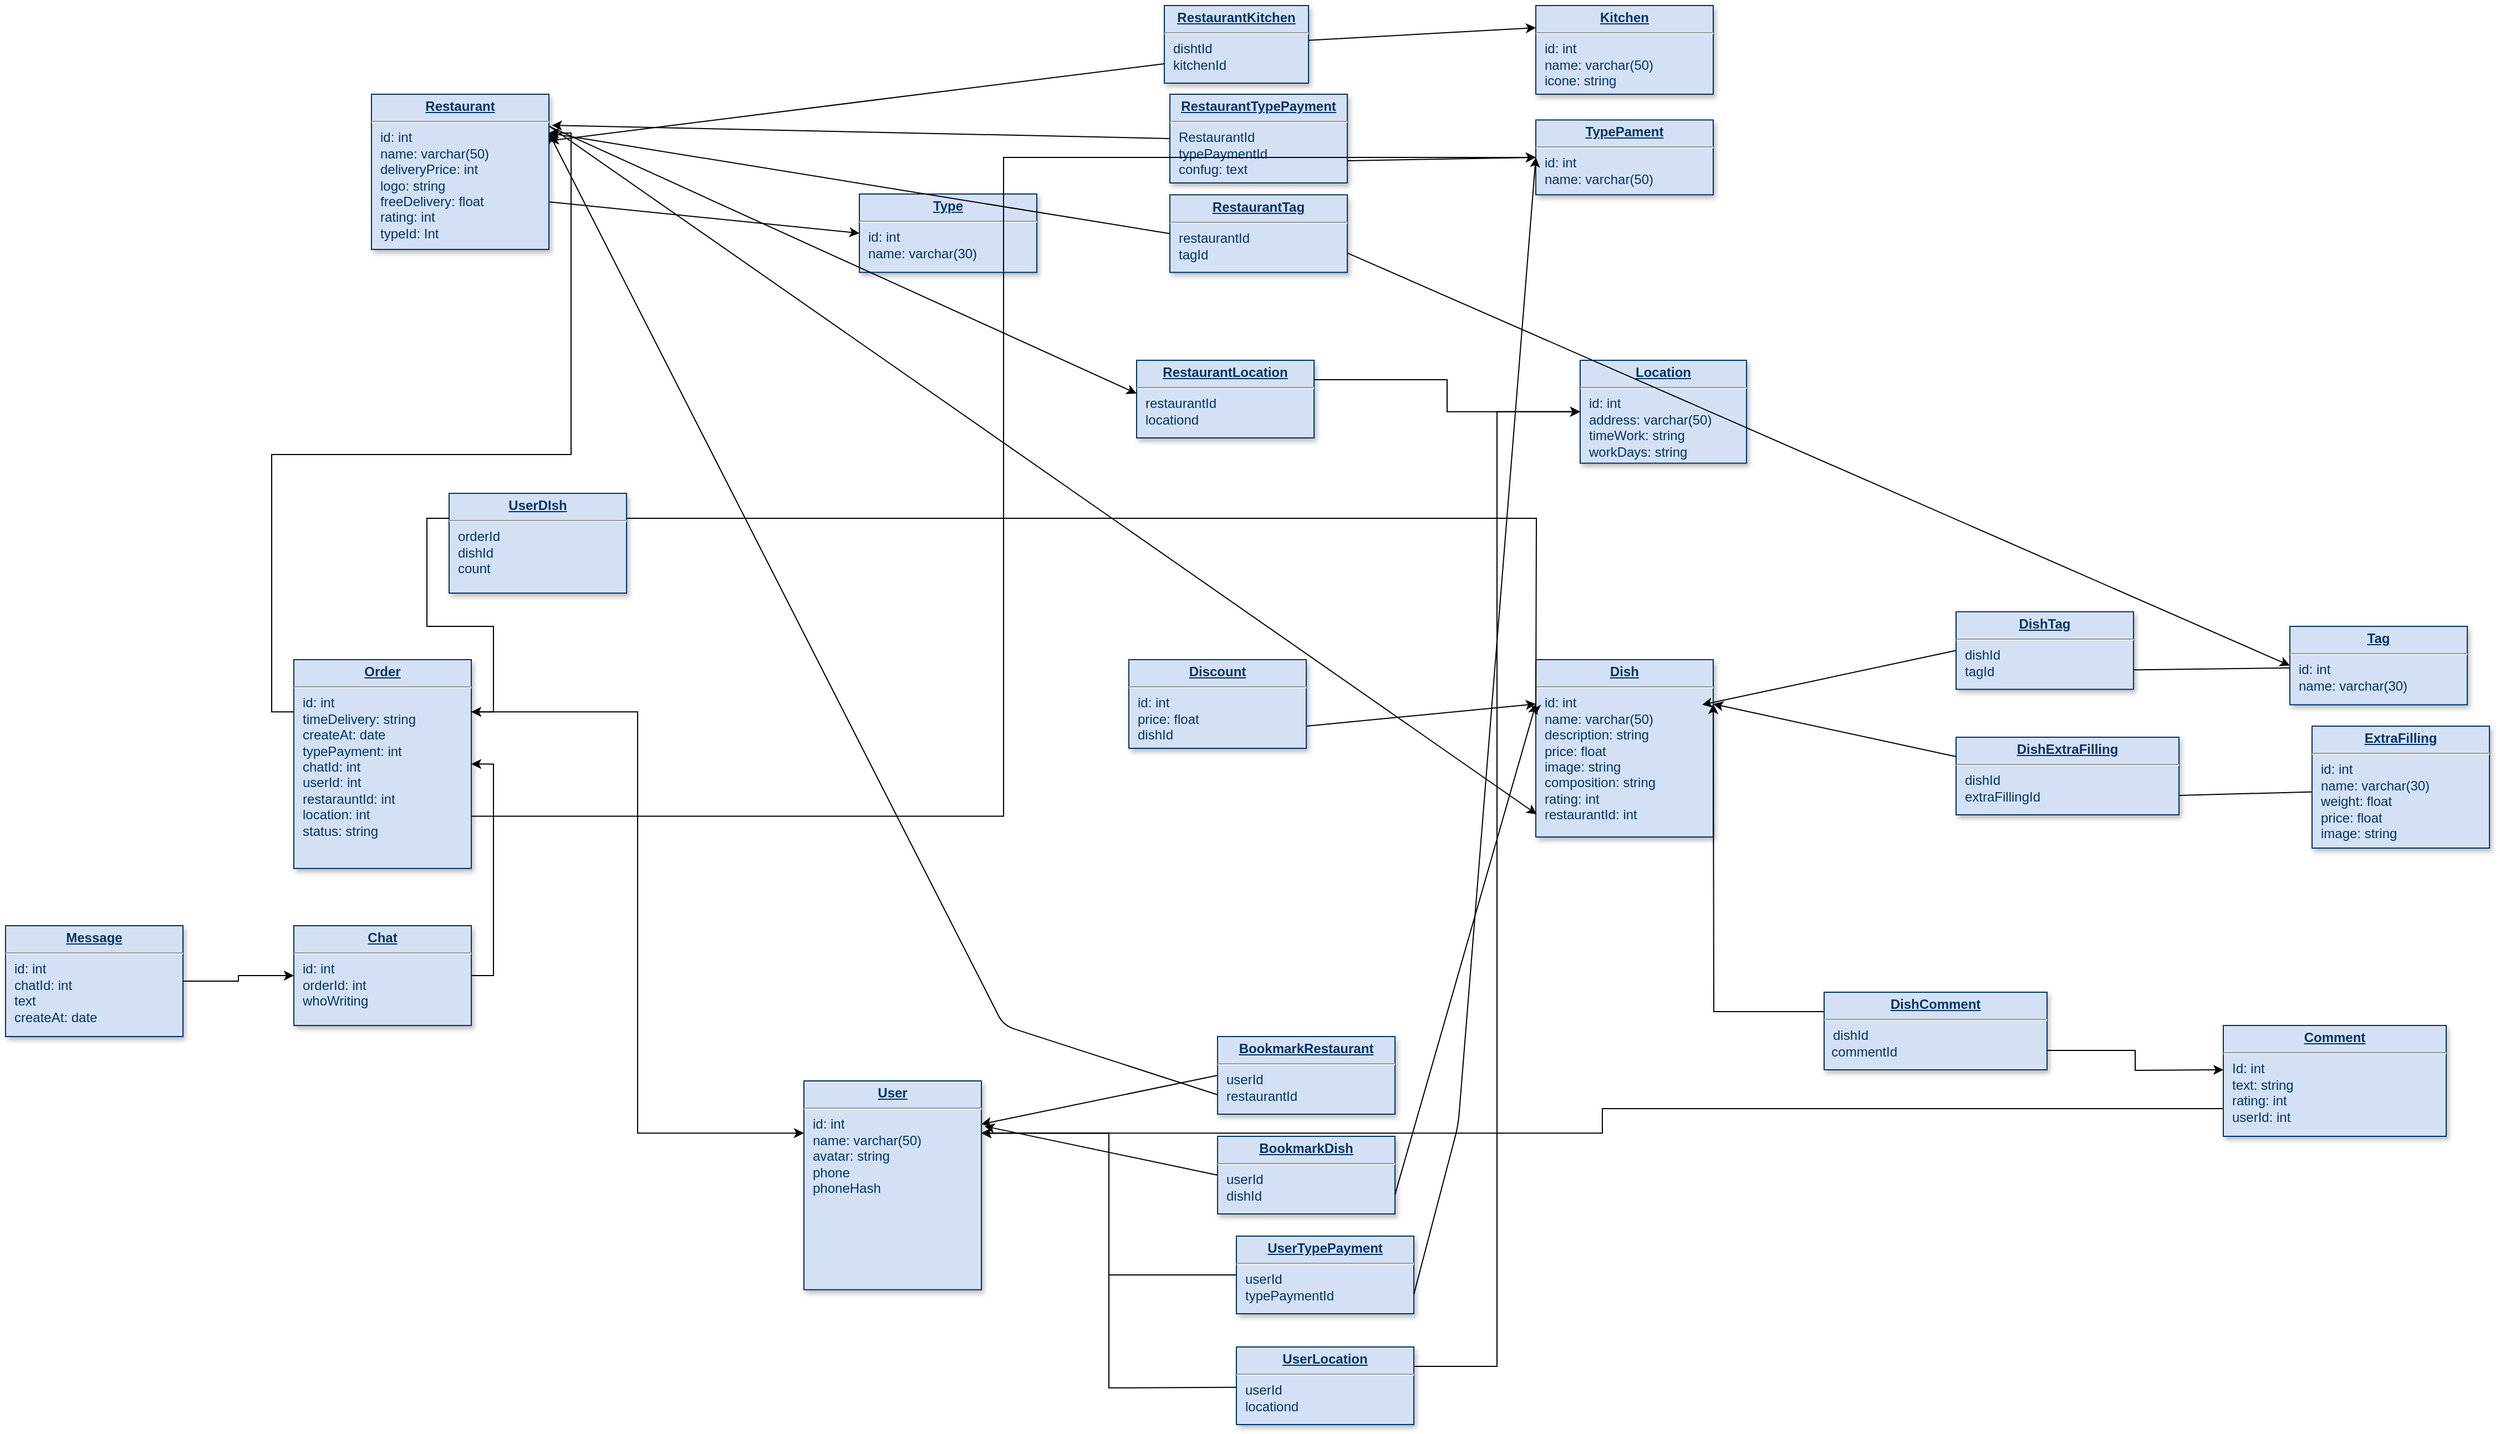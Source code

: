 <mxfile version="14.3.0" type="github">
  <diagram name="Page-1" id="efa7a0a1-bf9b-a30e-e6df-94a7791c09e9">
    <mxGraphModel dx="2556" dy="2102" grid="1" gridSize="10" guides="1" tooltips="1" connect="1" arrows="1" fold="1" page="1" pageScale="1" pageWidth="826" pageHeight="1169" background="#ffffff" math="0" shadow="0">
      <root>
        <mxCell id="0" />
        <mxCell id="1" parent="0" />
        <mxCell id="20" value="&lt;p style=&quot;margin: 0px ; margin-top: 4px ; text-align: center ; text-decoration: underline&quot;&gt;&lt;strong&gt;Dish&lt;/strong&gt;&lt;/p&gt;&lt;hr&gt;&lt;p style=&quot;margin: 0px ; margin-left: 8px&quot;&gt;id: int&lt;br&gt;name: varchar(50)&lt;/p&gt;&lt;p style=&quot;margin: 0px ; margin-left: 8px&quot;&gt;description: string&lt;br&gt;price: float&lt;br&gt;image: string&lt;/p&gt;&lt;p style=&quot;margin: 0px ; margin-left: 8px&quot;&gt;composition: string&lt;br&gt;rating: int&lt;br&gt;&lt;/p&gt;&lt;p style=&quot;margin: 0px ; margin-left: 8px&quot;&gt;restaurantId: int&lt;/p&gt;" style="verticalAlign=top;align=left;overflow=fill;fontSize=12;fontFamily=Helvetica;html=1;strokeColor=#003366;shadow=1;fillColor=#D4E1F5;fontColor=#003366" parent="1" vertex="1">
          <mxGeometry x="700" y="230" width="160" height="160" as="geometry" />
        </mxCell>
        <mxCell id="25" value="&lt;p style=&quot;margin: 4px 0px 0px ; text-align: center&quot;&gt;&lt;b&gt;&lt;u&gt;Restaurant&lt;/u&gt;&lt;/b&gt;&lt;br&gt;&lt;/p&gt;&lt;hr&gt;&lt;p style=&quot;margin: 0px ; margin-left: 8px&quot;&gt;id: int&lt;br&gt;name: varchar(50)&lt;br&gt;deliveryPrice: int&lt;br&gt;logo: string&lt;br&gt;freeDelivery: float&lt;br&gt;rating: int&lt;br&gt;typeId: Int&lt;br&gt;&lt;br&gt;&lt;br&gt;&lt;/p&gt;" style="verticalAlign=top;align=left;overflow=fill;fontSize=12;fontFamily=Helvetica;html=1;strokeColor=#003366;shadow=1;fillColor=#D4E1F5;fontColor=#003366" parent="1" vertex="1">
          <mxGeometry x="-350" y="-280" width="160" height="140" as="geometry" />
        </mxCell>
        <mxCell id="w3Cy6MWqWuH2VB0ONg1R-185" style="edgeStyle=orthogonalEdgeStyle;rounded=0;orthogonalLoop=1;jettySize=auto;html=1;exitX=0;exitY=0.5;exitDx=0;exitDy=0;entryX=1;entryY=0.25;entryDx=0;entryDy=0;" edge="1" parent="1" source="w3Cy6MWqWuH2VB0ONg1R-117" target="w3Cy6MWqWuH2VB0ONg1R-153">
          <mxGeometry relative="1" as="geometry" />
        </mxCell>
        <mxCell id="w3Cy6MWqWuH2VB0ONg1R-117" value="&lt;p style=&quot;margin: 0px ; margin-top: 4px ; text-align: center ; text-decoration: underline&quot;&gt;&lt;b&gt;&lt;u&gt;UserTypePayment&lt;/u&gt;&lt;/b&gt;&lt;br&gt;&lt;/p&gt;&lt;hr&gt;&lt;p style=&quot;margin: 0px ; margin-left: 8px&quot;&gt;userId&lt;/p&gt;&lt;p style=&quot;margin: 0px ; margin-left: 8px&quot;&gt;typePaymentId&lt;/p&gt;" style="verticalAlign=top;align=left;overflow=fill;fontSize=12;fontFamily=Helvetica;html=1;strokeColor=#003366;shadow=1;fillColor=#D4E1F5;fontColor=#003366" vertex="1" parent="1">
          <mxGeometry x="430" y="750" width="160" height="70" as="geometry" />
        </mxCell>
        <mxCell id="w3Cy6MWqWuH2VB0ONg1R-120" value="" style="endArrow=classic;html=1;entryX=1.017;entryY=0.2;entryDx=0;entryDy=0;exitX=0;exitY=0.5;exitDx=0;exitDy=0;entryPerimeter=0;" edge="1" parent="1" source="w3Cy6MWqWuH2VB0ONg1R-165" target="25">
          <mxGeometry width="50" height="50" relative="1" as="geometry">
            <mxPoint x="420.0" y="119.16" as="sourcePoint" />
            <mxPoint x="192.08" y="-20.0" as="targetPoint" />
          </mxGeometry>
        </mxCell>
        <mxCell id="w3Cy6MWqWuH2VB0ONg1R-123" value="&lt;p style=&quot;margin: 0px ; margin-top: 4px ; text-align: center ; text-decoration: underline&quot;&gt;&lt;strong&gt;TypePament&lt;/strong&gt;&lt;/p&gt;&lt;hr&gt;&lt;p style=&quot;margin: 0px ; margin-left: 8px&quot;&gt;id: int&lt;br&gt;name: varchar(50)&lt;br&gt;&lt;br&gt;&lt;/p&gt;" style="verticalAlign=top;align=left;overflow=fill;fontSize=12;fontFamily=Helvetica;html=1;strokeColor=#003366;shadow=1;fillColor=#D4E1F5;fontColor=#003366" vertex="1" parent="1">
          <mxGeometry x="700" y="-256.8" width="160" height="67.5" as="geometry" />
        </mxCell>
        <mxCell id="w3Cy6MWqWuH2VB0ONg1R-124" style="edgeStyle=orthogonalEdgeStyle;rounded=0;orthogonalLoop=1;jettySize=auto;html=1;exitX=0.5;exitY=1;exitDx=0;exitDy=0;" edge="1" parent="1">
          <mxGeometry relative="1" as="geometry">
            <mxPoint x="1170" y="140" as="sourcePoint" />
            <mxPoint x="1170" y="140" as="targetPoint" />
          </mxGeometry>
        </mxCell>
        <mxCell id="w3Cy6MWqWuH2VB0ONg1R-125" style="edgeStyle=orthogonalEdgeStyle;rounded=0;orthogonalLoop=1;jettySize=auto;html=1;exitX=0.5;exitY=1;exitDx=0;exitDy=0;" edge="1" parent="1" source="w3Cy6MWqWuH2VB0ONg1R-117" target="w3Cy6MWqWuH2VB0ONg1R-117">
          <mxGeometry relative="1" as="geometry" />
        </mxCell>
        <mxCell id="w3Cy6MWqWuH2VB0ONg1R-126" style="edgeStyle=orthogonalEdgeStyle;rounded=0;orthogonalLoop=1;jettySize=auto;html=1;exitX=0.5;exitY=1;exitDx=0;exitDy=0;" edge="1" parent="1" source="w3Cy6MWqWuH2VB0ONg1R-117" target="w3Cy6MWqWuH2VB0ONg1R-117">
          <mxGeometry relative="1" as="geometry" />
        </mxCell>
        <mxCell id="w3Cy6MWqWuH2VB0ONg1R-127" style="edgeStyle=orthogonalEdgeStyle;rounded=0;orthogonalLoop=1;jettySize=auto;html=1;exitX=0.5;exitY=1;exitDx=0;exitDy=0;" edge="1" parent="1" source="w3Cy6MWqWuH2VB0ONg1R-117" target="w3Cy6MWqWuH2VB0ONg1R-117">
          <mxGeometry relative="1" as="geometry" />
        </mxCell>
        <mxCell id="w3Cy6MWqWuH2VB0ONg1R-129" value="" style="endArrow=classic;html=1;exitX=1;exitY=0.75;exitDx=0;exitDy=0;entryX=0;entryY=0.5;entryDx=0;entryDy=0;" edge="1" parent="1" source="w3Cy6MWqWuH2VB0ONg1R-117" target="w3Cy6MWqWuH2VB0ONg1R-123">
          <mxGeometry width="50" height="50" relative="1" as="geometry">
            <mxPoint x="547.92" y="813.75" as="sourcePoint" />
            <mxPoint x="680" y="124" as="targetPoint" />
            <Array as="points">
              <mxPoint x="630" y="650" />
            </Array>
          </mxGeometry>
        </mxCell>
        <mxCell id="w3Cy6MWqWuH2VB0ONg1R-132" style="edgeStyle=orthogonalEdgeStyle;rounded=0;orthogonalLoop=1;jettySize=auto;html=1;exitX=0.5;exitY=1;exitDx=0;exitDy=0;" edge="1" parent="1">
          <mxGeometry relative="1" as="geometry">
            <mxPoint x="507.92" y="256.79" as="sourcePoint" />
            <mxPoint x="507.92" y="256.79" as="targetPoint" />
          </mxGeometry>
        </mxCell>
        <mxCell id="w3Cy6MWqWuH2VB0ONg1R-133" style="edgeStyle=orthogonalEdgeStyle;rounded=0;orthogonalLoop=1;jettySize=auto;html=1;exitX=0.5;exitY=1;exitDx=0;exitDy=0;" edge="1" parent="1">
          <mxGeometry relative="1" as="geometry">
            <mxPoint x="507.92" y="256.79" as="sourcePoint" />
            <mxPoint x="507.92" y="256.79" as="targetPoint" />
          </mxGeometry>
        </mxCell>
        <mxCell id="w3Cy6MWqWuH2VB0ONg1R-134" style="edgeStyle=orthogonalEdgeStyle;rounded=0;orthogonalLoop=1;jettySize=auto;html=1;exitX=0.5;exitY=1;exitDx=0;exitDy=0;" edge="1" parent="1">
          <mxGeometry relative="1" as="geometry">
            <mxPoint x="507.92" y="256.79" as="sourcePoint" />
            <mxPoint x="507.92" y="256.79" as="targetPoint" />
          </mxGeometry>
        </mxCell>
        <mxCell id="w3Cy6MWqWuH2VB0ONg1R-135" value="" style="endArrow=classic;html=1;entryX=0.005;entryY=0.872;entryDx=0;entryDy=0;entryPerimeter=0;exitX=1;exitY=0.204;exitDx=0;exitDy=0;exitPerimeter=0;" edge="1" parent="1" source="25" target="20">
          <mxGeometry width="50" height="50" relative="1" as="geometry">
            <mxPoint x="590" y="224" as="sourcePoint" />
            <mxPoint x="640" y="211.25" as="targetPoint" />
          </mxGeometry>
        </mxCell>
        <mxCell id="w3Cy6MWqWuH2VB0ONg1R-137" value="&lt;p style=&quot;margin: 0px ; margin-top: 4px ; text-align: center ; text-decoration: underline&quot;&gt;&lt;b&gt;&lt;u&gt;DishTag&lt;/u&gt;&lt;/b&gt;&lt;br&gt;&lt;/p&gt;&lt;hr&gt;&lt;p style=&quot;margin: 0px ; margin-left: 8px&quot;&gt;dishId&lt;br&gt;&lt;span style=&quot;text-align: center&quot;&gt;tagId&lt;/span&gt;&lt;/p&gt;&lt;p style=&quot;margin: 0px ; margin-left: 8px&quot;&gt;&lt;br&gt;&lt;/p&gt;" style="verticalAlign=top;align=left;overflow=fill;fontSize=12;fontFamily=Helvetica;html=1;strokeColor=#003366;shadow=1;fillColor=#D4E1F5;fontColor=#003366" vertex="1" parent="1">
          <mxGeometry x="1079" y="186.79" width="160" height="70" as="geometry" />
        </mxCell>
        <mxCell id="w3Cy6MWqWuH2VB0ONg1R-138" value="" style="endArrow=classic;html=1;exitX=1;exitY=0.75;exitDx=0;exitDy=0;entryX=1;entryY=0.5;entryDx=0;entryDy=0;" edge="1" parent="1" source="w3Cy6MWqWuH2VB0ONg1R-137" target="w3Cy6MWqWuH2VB0ONg1R-141">
          <mxGeometry width="50" height="50" relative="1" as="geometry">
            <mxPoint x="379" y="307.49" as="sourcePoint" />
            <mxPoint x="180" y="307.49" as="targetPoint" />
          </mxGeometry>
        </mxCell>
        <mxCell id="w3Cy6MWqWuH2VB0ONg1R-139" value="" style="endArrow=classic;html=1;exitX=0;exitY=0.5;exitDx=0;exitDy=0;" edge="1" parent="1" source="w3Cy6MWqWuH2VB0ONg1R-137">
          <mxGeometry width="50" height="50" relative="1" as="geometry">
            <mxPoint x="970" y="270.7" as="sourcePoint" />
            <mxPoint x="850" y="270.7" as="targetPoint" />
          </mxGeometry>
        </mxCell>
        <mxCell id="w3Cy6MWqWuH2VB0ONg1R-141" value="&lt;p style=&quot;margin: 0px ; margin-top: 4px ; text-align: center ; text-decoration: underline&quot;&gt;&lt;b&gt;&lt;u&gt;Tag&lt;/u&gt;&lt;/b&gt;&lt;br&gt;&lt;/p&gt;&lt;hr&gt;&lt;p style=&quot;margin: 0px ; margin-left: 8px&quot;&gt;id: int&lt;br&gt;name: varchar(30)&lt;/p&gt;&lt;p style=&quot;margin: 0px ; margin-left: 8px&quot;&gt;&lt;br&gt;&lt;/p&gt;" style="verticalAlign=top;align=left;overflow=fill;fontSize=12;fontFamily=Helvetica;html=1;strokeColor=#003366;shadow=1;fillColor=#D4E1F5;fontColor=#003366" vertex="1" parent="1">
          <mxGeometry x="1380" y="200" width="160" height="70.7" as="geometry" />
        </mxCell>
        <mxCell id="w3Cy6MWqWuH2VB0ONg1R-143" value="&lt;p style=&quot;margin: 0px ; margin-top: 4px ; text-align: center ; text-decoration: underline&quot;&gt;&lt;b&gt;Type&lt;/b&gt;&lt;/p&gt;&lt;hr&gt;&lt;p style=&quot;margin: 0px ; margin-left: 8px&quot;&gt;id: int&lt;br&gt;name: varchar(30)&lt;/p&gt;&lt;p style=&quot;margin: 0px ; margin-left: 8px&quot;&gt;&lt;br&gt;&lt;/p&gt;" style="verticalAlign=top;align=left;overflow=fill;fontSize=12;fontFamily=Helvetica;html=1;strokeColor=#003366;shadow=1;fillColor=#D4E1F5;fontColor=#003366" vertex="1" parent="1">
          <mxGeometry x="90" y="-190" width="160" height="70.7" as="geometry" />
        </mxCell>
        <mxCell id="w3Cy6MWqWuH2VB0ONg1R-144" value="" style="endArrow=classic;html=1;exitX=1.003;exitY=0.694;exitDx=0;exitDy=0;exitPerimeter=0;entryX=0;entryY=0.5;entryDx=0;entryDy=0;" edge="1" parent="1" source="25" target="w3Cy6MWqWuH2VB0ONg1R-143">
          <mxGeometry width="50" height="50" relative="1" as="geometry">
            <mxPoint x="290" y="200" as="sourcePoint" />
            <mxPoint x="340" y="150" as="targetPoint" />
          </mxGeometry>
        </mxCell>
        <mxCell id="w3Cy6MWqWuH2VB0ONg1R-145" value="&lt;p style=&quot;margin: 0px ; margin-top: 4px ; text-align: center ; text-decoration: underline&quot;&gt;&lt;b&gt;&lt;u&gt;Dish&lt;/u&gt;&lt;/b&gt;&lt;b&gt;&lt;u&gt;ExtraFilling&lt;/u&gt;&lt;/b&gt;&lt;/p&gt;&lt;hr&gt;&lt;p style=&quot;margin: 0px ; margin-left: 8px&quot;&gt;dishId&lt;br&gt;&lt;span style=&quot;text-align: center&quot;&gt;extraFillingId&lt;br&gt;&lt;br&gt;&lt;/span&gt;&lt;/p&gt;&lt;p style=&quot;margin: 0px ; margin-left: 8px&quot;&gt;&lt;br&gt;&lt;/p&gt;" style="verticalAlign=top;align=left;overflow=fill;fontSize=12;fontFamily=Helvetica;html=1;strokeColor=#003366;shadow=1;fillColor=#D4E1F5;fontColor=#003366" vertex="1" parent="1">
          <mxGeometry x="1079" y="300" width="201" height="70" as="geometry" />
        </mxCell>
        <mxCell id="w3Cy6MWqWuH2VB0ONg1R-146" value="" style="endArrow=classic;html=1;entryX=1;entryY=0.5;entryDx=0;entryDy=0;exitX=1;exitY=0.75;exitDx=0;exitDy=0;" edge="1" parent="1" source="w3Cy6MWqWuH2VB0ONg1R-145" target="w3Cy6MWqWuH2VB0ONg1R-148">
          <mxGeometry width="50" height="50" relative="1" as="geometry">
            <mxPoint x="1290" y="353" as="sourcePoint" />
            <mxPoint x="180" y="393.73" as="targetPoint" />
          </mxGeometry>
        </mxCell>
        <mxCell id="w3Cy6MWqWuH2VB0ONg1R-147" value="" style="endArrow=classic;html=1;exitX=0;exitY=0.25;exitDx=0;exitDy=0;entryX=1;entryY=0.25;entryDx=0;entryDy=0;" edge="1" parent="1" source="w3Cy6MWqWuH2VB0ONg1R-145" target="20">
          <mxGeometry width="50" height="50" relative="1" as="geometry">
            <mxPoint x="540" y="395.53" as="sourcePoint" />
            <mxPoint x="638.08" y="327.49" as="targetPoint" />
          </mxGeometry>
        </mxCell>
        <mxCell id="w3Cy6MWqWuH2VB0ONg1R-148" value="&lt;p style=&quot;margin: 0px ; margin-top: 4px ; text-align: center ; text-decoration: underline&quot;&gt;&lt;b&gt;&lt;u&gt;ExtraFilling&lt;/u&gt;&lt;/b&gt;&lt;br&gt;&lt;/p&gt;&lt;hr&gt;&lt;p style=&quot;margin: 0px ; margin-left: 8px&quot;&gt;id: int&lt;br&gt;name: varchar(30)&lt;br&gt;weight: float&lt;br&gt;price: float&lt;br&gt;image: string&lt;/p&gt;&lt;p style=&quot;margin: 0px ; margin-left: 8px&quot;&gt;&lt;br&gt;&lt;/p&gt;" style="verticalAlign=top;align=left;overflow=fill;fontSize=12;fontFamily=Helvetica;html=1;strokeColor=#003366;shadow=1;fillColor=#D4E1F5;fontColor=#003366" vertex="1" parent="1">
          <mxGeometry x="1400" y="290" width="160" height="110" as="geometry" />
        </mxCell>
        <mxCell id="w3Cy6MWqWuH2VB0ONg1R-151" value="" style="endArrow=classic;html=1;exitX=1;exitY=0.75;exitDx=0;exitDy=0;entryX=0;entryY=0.25;entryDx=0;entryDy=0;" edge="1" parent="1" source="w3Cy6MWqWuH2VB0ONg1R-152" target="20">
          <mxGeometry width="50" height="50" relative="1" as="geometry">
            <mxPoint x="587.92" y="471.97" as="sourcePoint" />
            <mxPoint x="800" y="230" as="targetPoint" />
          </mxGeometry>
        </mxCell>
        <mxCell id="w3Cy6MWqWuH2VB0ONg1R-152" value="&lt;p style=&quot;margin: 4px 0px 0px ; text-align: center&quot;&gt;&lt;b&gt;&lt;u&gt;Discount&lt;/u&gt;&lt;/b&gt;&lt;br&gt;&lt;/p&gt;&lt;hr&gt;&lt;p style=&quot;margin: 0px ; margin-left: 8px&quot;&gt;id: int&lt;br&gt;price: float&lt;br&gt;dishId&lt;/p&gt;" style="verticalAlign=top;align=left;overflow=fill;fontSize=12;fontFamily=Helvetica;html=1;strokeColor=#003366;shadow=1;fillColor=#D4E1F5;fontColor=#003366" vertex="1" parent="1">
          <mxGeometry x="333" y="230" width="160" height="80" as="geometry" />
        </mxCell>
        <mxCell id="w3Cy6MWqWuH2VB0ONg1R-153" value="&lt;p style=&quot;margin: 4px 0px 0px ; text-align: center&quot;&gt;&lt;b&gt;&lt;u&gt;User&lt;/u&gt;&lt;/b&gt;&lt;br&gt;&lt;/p&gt;&lt;hr&gt;&lt;p style=&quot;margin: 0px ; margin-left: 8px&quot;&gt;id: int&lt;br&gt;name: varchar(50)&lt;br&gt;avatar: string&lt;br&gt;phone&lt;br&gt;phoneHash&lt;br&gt;&lt;br&gt;&lt;br&gt;&lt;/p&gt;" style="verticalAlign=top;align=left;overflow=fill;fontSize=12;fontFamily=Helvetica;html=1;strokeColor=#003366;shadow=1;fillColor=#D4E1F5;fontColor=#003366" vertex="1" parent="1">
          <mxGeometry x="40" y="610" width="160" height="188.36" as="geometry" />
        </mxCell>
        <mxCell id="w3Cy6MWqWuH2VB0ONg1R-155" value="&lt;p style=&quot;margin: 0px ; margin-top: 4px ; text-align: center ; text-decoration: underline&quot;&gt;&lt;b&gt;&lt;u&gt;BookmarkRestaurant&lt;/u&gt;&lt;/b&gt;&lt;br&gt;&lt;/p&gt;&lt;hr&gt;&lt;p style=&quot;margin: 0px ; margin-left: 8px&quot;&gt;userId&lt;br&gt;restaurantId&lt;br&gt;&lt;/p&gt;" style="verticalAlign=top;align=left;overflow=fill;fontSize=12;fontFamily=Helvetica;html=1;strokeColor=#003366;shadow=1;fillColor=#D4E1F5;fontColor=#003366" vertex="1" parent="1">
          <mxGeometry x="413" y="570" width="160" height="70" as="geometry" />
        </mxCell>
        <mxCell id="w3Cy6MWqWuH2VB0ONg1R-156" value="" style="endArrow=classic;html=1;entryX=1.013;entryY=0.185;entryDx=0;entryDy=0;entryPerimeter=0;exitX=0;exitY=0.5;exitDx=0;exitDy=0;" edge="1" parent="1" source="w3Cy6MWqWuH2VB0ONg1R-155">
          <mxGeometry width="50" height="50" relative="1" as="geometry">
            <mxPoint x="385.92" y="642.5" as="sourcePoint" />
            <mxPoint x="200.0" y="648.987" as="targetPoint" />
            <Array as="points" />
          </mxGeometry>
        </mxCell>
        <mxCell id="w3Cy6MWqWuH2VB0ONg1R-161" value="&lt;p style=&quot;margin: 0px ; margin-top: 4px ; text-align: center ; text-decoration: underline&quot;&gt;&lt;b&gt;&lt;u&gt;BookmarkDish&lt;/u&gt;&lt;/b&gt;&lt;br&gt;&lt;/p&gt;&lt;hr&gt;&lt;p style=&quot;margin: 0px ; margin-left: 8px&quot;&gt;userId&lt;br&gt;dishId&lt;br&gt;&lt;/p&gt;" style="verticalAlign=top;align=left;overflow=fill;fontSize=12;fontFamily=Helvetica;html=1;strokeColor=#003366;shadow=1;fillColor=#D4E1F5;fontColor=#003366" vertex="1" parent="1">
          <mxGeometry x="413" y="660" width="160" height="70" as="geometry" />
        </mxCell>
        <mxCell id="w3Cy6MWqWuH2VB0ONg1R-162" value="" style="endArrow=classic;html=1;entryX=1.018;entryY=0.217;entryDx=0;entryDy=0;entryPerimeter=0;exitX=0;exitY=0.5;exitDx=0;exitDy=0;" edge="1" parent="1" source="w3Cy6MWqWuH2VB0ONg1R-161" target="w3Cy6MWqWuH2VB0ONg1R-153">
          <mxGeometry width="50" height="50" relative="1" as="geometry">
            <mxPoint x="388" y="722.5" as="sourcePoint" />
            <mxPoint x="202.08" y="728.987" as="targetPoint" />
            <Array as="points" />
          </mxGeometry>
        </mxCell>
        <mxCell id="w3Cy6MWqWuH2VB0ONg1R-163" value="" style="endArrow=classic;html=1;exitX=0;exitY=0.75;exitDx=0;exitDy=0;entryX=1;entryY=0.25;entryDx=0;entryDy=0;" edge="1" parent="1" source="w3Cy6MWqWuH2VB0ONg1R-155" target="25">
          <mxGeometry width="50" height="50" relative="1" as="geometry">
            <mxPoint x="290" y="610" as="sourcePoint" />
            <mxPoint x="200" y="60" as="targetPoint" />
            <Array as="points">
              <mxPoint x="220" y="560" />
            </Array>
          </mxGeometry>
        </mxCell>
        <mxCell id="w3Cy6MWqWuH2VB0ONg1R-164" value="" style="endArrow=classic;html=1;entryX=0;entryY=0.25;entryDx=0;entryDy=0;exitX=1;exitY=0.75;exitDx=0;exitDy=0;" edge="1" parent="1" source="w3Cy6MWqWuH2VB0ONg1R-161" target="20">
          <mxGeometry width="50" height="50" relative="1" as="geometry">
            <mxPoint x="580" y="740" as="sourcePoint" />
            <mxPoint x="630" y="690" as="targetPoint" />
            <Array as="points" />
          </mxGeometry>
        </mxCell>
        <mxCell id="w3Cy6MWqWuH2VB0ONg1R-165" value="&lt;p style=&quot;margin: 0px ; margin-top: 4px ; text-align: center ; text-decoration: underline&quot;&gt;&lt;b&gt;&lt;u&gt;RestaurantTypePayment&lt;/u&gt;&lt;/b&gt;&lt;br&gt;&lt;/p&gt;&lt;hr&gt;&lt;p style=&quot;margin: 0px ; margin-left: 8px&quot;&gt;RestaurantId&lt;/p&gt;&lt;p style=&quot;margin: 0px ; margin-left: 8px&quot;&gt;typePaymentId&lt;br&gt;confug: text&lt;/p&gt;" style="verticalAlign=top;align=left;overflow=fill;fontSize=12;fontFamily=Helvetica;html=1;strokeColor=#003366;shadow=1;fillColor=#D4E1F5;fontColor=#003366" vertex="1" parent="1">
          <mxGeometry x="370" y="-280" width="160" height="80" as="geometry" />
        </mxCell>
        <mxCell id="w3Cy6MWqWuH2VB0ONg1R-166" value="" style="endArrow=classic;html=1;entryX=0;entryY=0.5;entryDx=0;entryDy=0;exitX=1;exitY=0.75;exitDx=0;exitDy=0;" edge="1" parent="1" source="w3Cy6MWqWuH2VB0ONg1R-165" target="w3Cy6MWqWuH2VB0ONg1R-123">
          <mxGeometry width="50" height="50" relative="1" as="geometry">
            <mxPoint x="360" y="240" as="sourcePoint" />
            <mxPoint x="410" y="190" as="targetPoint" />
          </mxGeometry>
        </mxCell>
        <mxCell id="w3Cy6MWqWuH2VB0ONg1R-170" value="&lt;p style=&quot;margin: 0px ; margin-top: 4px ; text-align: center ; text-decoration: underline&quot;&gt;&lt;span style=&quot;text-align: left&quot;&gt;&lt;b&gt;Location&lt;/b&gt;&lt;/span&gt;&lt;br&gt;&lt;/p&gt;&lt;hr&gt;&lt;p style=&quot;margin: 0px ; margin-left: 8px&quot;&gt;id: int&lt;br&gt;address&lt;span&gt;: varchar(50)&lt;/span&gt;&lt;/p&gt;&lt;p style=&quot;margin: 0px ; margin-left: 8px&quot;&gt;timeWork: string&lt;br&gt;workDays: string&lt;br&gt;&lt;/p&gt;&lt;p style=&quot;margin: 0px ; margin-left: 8px&quot;&gt;&lt;br&gt;&lt;br&gt;&lt;/p&gt;" style="verticalAlign=top;align=left;overflow=fill;fontSize=12;fontFamily=Helvetica;html=1;strokeColor=#003366;shadow=1;fillColor=#D4E1F5;fontColor=#003366" vertex="1" parent="1">
          <mxGeometry x="740" y="-40" width="150" height="92.81" as="geometry" />
        </mxCell>
        <mxCell id="w3Cy6MWqWuH2VB0ONg1R-172" value="" style="endArrow=classic;html=1;exitX=1.008;exitY=0.21;exitDx=0;exitDy=0;exitPerimeter=0;" edge="1" parent="1" source="25">
          <mxGeometry width="50" height="50" relative="1" as="geometry">
            <mxPoint x="587.28" y="567.19" as="sourcePoint" />
            <mxPoint x="340" y="-10" as="targetPoint" />
          </mxGeometry>
        </mxCell>
        <mxCell id="w3Cy6MWqWuH2VB0ONg1R-183" style="edgeStyle=orthogonalEdgeStyle;rounded=0;orthogonalLoop=1;jettySize=auto;html=1;entryX=1;entryY=0.25;entryDx=0;entryDy=0;" edge="1" parent="1" target="w3Cy6MWqWuH2VB0ONg1R-153">
          <mxGeometry relative="1" as="geometry">
            <mxPoint x="430" y="886.429" as="sourcePoint" />
          </mxGeometry>
        </mxCell>
        <mxCell id="w3Cy6MWqWuH2VB0ONg1R-178" value="&lt;p style=&quot;margin: 0px ; margin-top: 4px ; text-align: center ; text-decoration: underline&quot;&gt;&lt;b&gt;&lt;u&gt;RestaurantKitchen&lt;/u&gt;&lt;/b&gt;&lt;/p&gt;&lt;hr&gt;&lt;p style=&quot;margin: 0px ; margin-left: 8px&quot;&gt;dishtId&lt;br&gt;kitchenId&lt;/p&gt;" style="verticalAlign=top;align=left;overflow=fill;fontSize=12;fontFamily=Helvetica;html=1;strokeColor=#003366;shadow=1;fillColor=#D4E1F5;fontColor=#003366;" vertex="1" parent="1">
          <mxGeometry x="365" y="-360" width="130" height="70" as="geometry" />
        </mxCell>
        <mxCell id="w3Cy6MWqWuH2VB0ONg1R-179" value="" style="endArrow=classic;html=1;entryX=0;entryY=0.25;entryDx=0;entryDy=0;" edge="1" parent="1" source="w3Cy6MWqWuH2VB0ONg1R-178" target="w3Cy6MWqWuH2VB0ONg1R-180">
          <mxGeometry width="50" height="50" relative="1" as="geometry">
            <mxPoint x="-390" y="-370.7" as="sourcePoint" />
            <mxPoint x="-775.2" y="203.287" as="targetPoint" />
            <Array as="points" />
          </mxGeometry>
        </mxCell>
        <mxCell id="w3Cy6MWqWuH2VB0ONg1R-180" value="&lt;p style=&quot;margin: 4px 0px 0px ; text-align: center&quot;&gt;&lt;b&gt;&lt;u&gt;Kitchen&lt;/u&gt;&lt;/b&gt;&lt;br&gt;&lt;/p&gt;&lt;hr&gt;&lt;p style=&quot;margin: 0px ; margin-left: 8px&quot;&gt;id: int&lt;br&gt;name: varchar(50)&lt;br&gt;icone: string&lt;/p&gt;" style="verticalAlign=top;align=left;overflow=fill;fontSize=12;fontFamily=Helvetica;html=1;strokeColor=#003366;shadow=1;fillColor=#D4E1F5;fontColor=#003366" vertex="1" parent="1">
          <mxGeometry x="700" y="-360.0" width="160" height="80" as="geometry" />
        </mxCell>
        <mxCell id="w3Cy6MWqWuH2VB0ONg1R-181" value="" style="endArrow=classic;html=1;exitX=0;exitY=0.75;exitDx=0;exitDy=0;" edge="1" parent="1" source="w3Cy6MWqWuH2VB0ONg1R-178">
          <mxGeometry width="50" height="50" relative="1" as="geometry">
            <mxPoint x="-687.28" y="346.8" as="sourcePoint" />
            <mxPoint x="-190" y="-238" as="targetPoint" />
          </mxGeometry>
        </mxCell>
        <mxCell id="w3Cy6MWqWuH2VB0ONg1R-187" value="&lt;p style=&quot;margin: 0px ; margin-top: 4px ; text-align: center ; text-decoration: underline&quot;&gt;&lt;b&gt;&lt;u&gt;RestaurantTag&lt;/u&gt;&lt;/b&gt;&lt;br&gt;&lt;/p&gt;&lt;hr&gt;&lt;p style=&quot;margin: 0px ; margin-left: 8px&quot;&gt;restaurantId&lt;br&gt;&lt;span style=&quot;text-align: center&quot;&gt;tagId&lt;/span&gt;&lt;/p&gt;&lt;p style=&quot;margin: 0px ; margin-left: 8px&quot;&gt;&lt;br&gt;&lt;/p&gt;" style="verticalAlign=top;align=left;overflow=fill;fontSize=12;fontFamily=Helvetica;html=1;strokeColor=#003366;shadow=1;fillColor=#D4E1F5;fontColor=#003366" vertex="1" parent="1">
          <mxGeometry x="370" y="-189.3" width="160" height="70" as="geometry" />
        </mxCell>
        <mxCell id="w3Cy6MWqWuH2VB0ONg1R-188" value="" style="endArrow=classic;html=1;exitX=1;exitY=0.75;exitDx=0;exitDy=0;entryX=0;entryY=0.5;entryDx=0;entryDy=0;" edge="1" parent="1" source="w3Cy6MWqWuH2VB0ONg1R-187" target="w3Cy6MWqWuH2VB0ONg1R-141">
          <mxGeometry width="50" height="50" relative="1" as="geometry">
            <mxPoint x="-323" y="-49.3" as="sourcePoint" />
            <mxPoint x="860" y="-126.99" as="targetPoint" />
          </mxGeometry>
        </mxCell>
        <mxCell id="w3Cy6MWqWuH2VB0ONg1R-189" value="" style="endArrow=classic;html=1;exitX=0;exitY=0.5;exitDx=0;exitDy=0;entryX=1;entryY=0.25;entryDx=0;entryDy=0;" edge="1" parent="1" source="w3Cy6MWqWuH2VB0ONg1R-187" target="25">
          <mxGeometry width="50" height="50" relative="1" as="geometry">
            <mxPoint x="268" y="-86.09" as="sourcePoint" />
            <mxPoint x="148" y="-86.09" as="targetPoint" />
          </mxGeometry>
        </mxCell>
        <mxCell id="w3Cy6MWqWuH2VB0ONg1R-193" style="edgeStyle=orthogonalEdgeStyle;rounded=0;orthogonalLoop=1;jettySize=auto;html=1;exitX=1;exitY=0.25;exitDx=0;exitDy=0;entryX=0;entryY=0.5;entryDx=0;entryDy=0;" edge="1" parent="1" source="w3Cy6MWqWuH2VB0ONg1R-192" target="w3Cy6MWqWuH2VB0ONg1R-170">
          <mxGeometry relative="1" as="geometry" />
        </mxCell>
        <mxCell id="w3Cy6MWqWuH2VB0ONg1R-192" value="&lt;p style=&quot;margin: 0px ; margin-top: 4px ; text-align: center ; text-decoration: underline&quot;&gt;&lt;b&gt;&lt;u&gt;RestaurantLocation&lt;/u&gt;&lt;/b&gt;&lt;br&gt;&lt;/p&gt;&lt;hr&gt;&lt;p style=&quot;margin: 0px ; margin-left: 8px&quot;&gt;restaurantId&lt;br&gt;&lt;span style=&quot;text-align: center&quot;&gt;locationd&lt;/span&gt;&lt;/p&gt;&lt;p style=&quot;margin: 0px ; margin-left: 8px&quot;&gt;&lt;br&gt;&lt;/p&gt;" style="verticalAlign=top;align=left;overflow=fill;fontSize=12;fontFamily=Helvetica;html=1;strokeColor=#003366;shadow=1;fillColor=#D4E1F5;fontColor=#003366" vertex="1" parent="1">
          <mxGeometry x="340" y="-40" width="160" height="70" as="geometry" />
        </mxCell>
        <mxCell id="w3Cy6MWqWuH2VB0ONg1R-195" style="edgeStyle=orthogonalEdgeStyle;rounded=0;orthogonalLoop=1;jettySize=auto;html=1;exitX=1;exitY=0.25;exitDx=0;exitDy=0;entryX=0;entryY=0.5;entryDx=0;entryDy=0;" edge="1" parent="1" source="w3Cy6MWqWuH2VB0ONg1R-194" target="w3Cy6MWqWuH2VB0ONg1R-170">
          <mxGeometry relative="1" as="geometry" />
        </mxCell>
        <mxCell id="w3Cy6MWqWuH2VB0ONg1R-194" value="&lt;p style=&quot;margin: 0px ; margin-top: 4px ; text-align: center ; text-decoration: underline&quot;&gt;&lt;b&gt;&lt;u&gt;UserLocation&lt;/u&gt;&lt;/b&gt;&lt;br&gt;&lt;/p&gt;&lt;hr&gt;&lt;p style=&quot;margin: 0px ; margin-left: 8px&quot;&gt;userId&lt;br&gt;&lt;span style=&quot;text-align: center&quot;&gt;locationd&lt;/span&gt;&lt;/p&gt;&lt;p style=&quot;margin: 0px ; margin-left: 8px&quot;&gt;&lt;br&gt;&lt;/p&gt;" style="verticalAlign=top;align=left;overflow=fill;fontSize=12;fontFamily=Helvetica;html=1;strokeColor=#003366;shadow=1;fillColor=#D4E1F5;fontColor=#003366" vertex="1" parent="1">
          <mxGeometry x="430" y="850" width="160" height="70" as="geometry" />
        </mxCell>
        <mxCell id="w3Cy6MWqWuH2VB0ONg1R-197" style="edgeStyle=orthogonalEdgeStyle;rounded=0;orthogonalLoop=1;jettySize=auto;html=1;exitX=0;exitY=0.25;exitDx=0;exitDy=0;" edge="1" parent="1" source="w3Cy6MWqWuH2VB0ONg1R-196">
          <mxGeometry relative="1" as="geometry">
            <mxPoint x="860" y="270" as="targetPoint" />
          </mxGeometry>
        </mxCell>
        <mxCell id="w3Cy6MWqWuH2VB0ONg1R-198" style="edgeStyle=orthogonalEdgeStyle;rounded=0;orthogonalLoop=1;jettySize=auto;html=1;exitX=1;exitY=0.75;exitDx=0;exitDy=0;" edge="1" parent="1" source="w3Cy6MWqWuH2VB0ONg1R-196">
          <mxGeometry relative="1" as="geometry">
            <mxPoint x="1320" y="600" as="targetPoint" />
          </mxGeometry>
        </mxCell>
        <mxCell id="w3Cy6MWqWuH2VB0ONg1R-196" value="&lt;p style=&quot;margin: 0px ; margin-top: 4px ; text-align: center ; text-decoration: underline&quot;&gt;&lt;b&gt;&lt;u&gt;Dish&lt;/u&gt;&lt;/b&gt;&lt;b&gt;&lt;u&gt;Comment&lt;/u&gt;&lt;/b&gt;&lt;/p&gt;&lt;hr&gt;&lt;p style=&quot;margin: 0px ; margin-left: 8px&quot;&gt;dishId&lt;/p&gt;&lt;p style=&quot;margin: 0px ; margin-left: 8px&quot;&gt;&lt;/p&gt;&lt;div style=&quot;text-align: left&quot;&gt;&amp;nbsp; commentId&lt;/div&gt;&lt;span style=&quot;text-align: center&quot;&gt;&lt;br&gt;&lt;/span&gt;&lt;p&gt;&lt;/p&gt;&lt;p style=&quot;margin: 0px ; margin-left: 8px&quot;&gt;&lt;br&gt;&lt;/p&gt;" style="verticalAlign=top;align=left;overflow=fill;fontSize=12;fontFamily=Helvetica;html=1;strokeColor=#003366;shadow=1;fillColor=#D4E1F5;fontColor=#003366" vertex="1" parent="1">
          <mxGeometry x="960" y="530" width="201" height="70" as="geometry" />
        </mxCell>
        <mxCell id="w3Cy6MWqWuH2VB0ONg1R-200" style="edgeStyle=orthogonalEdgeStyle;rounded=0;orthogonalLoop=1;jettySize=auto;html=1;exitX=0;exitY=0.75;exitDx=0;exitDy=0;entryX=1;entryY=0.25;entryDx=0;entryDy=0;" edge="1" parent="1" source="w3Cy6MWqWuH2VB0ONg1R-199" target="w3Cy6MWqWuH2VB0ONg1R-153">
          <mxGeometry relative="1" as="geometry" />
        </mxCell>
        <mxCell id="w3Cy6MWqWuH2VB0ONg1R-199" value="&lt;p style=&quot;margin: 0px ; margin-top: 4px ; text-align: center ; text-decoration: underline&quot;&gt;&lt;b&gt;&lt;u&gt;Comment&lt;/u&gt;&lt;/b&gt;&lt;/p&gt;&lt;hr&gt;&lt;p style=&quot;margin: 0px ; margin-left: 8px&quot;&gt;Id: int&lt;/p&gt;&lt;p style=&quot;margin: 0px ; margin-left: 8px&quot;&gt;text: string&lt;/p&gt;&lt;p style=&quot;margin: 0px ; margin-left: 8px&quot;&gt;rating: int&lt;br&gt;userId: int&lt;/p&gt;&lt;span style=&quot;text-align: center&quot;&gt;&lt;br&gt;&lt;/span&gt;&lt;p&gt;&lt;/p&gt;&lt;p style=&quot;margin: 0px ; margin-left: 8px&quot;&gt;&lt;br&gt;&lt;/p&gt;" style="verticalAlign=top;align=left;overflow=fill;fontSize=12;fontFamily=Helvetica;html=1;strokeColor=#003366;shadow=1;fillColor=#D4E1F5;fontColor=#003366" vertex="1" parent="1">
          <mxGeometry x="1320" y="560" width="201" height="100" as="geometry" />
        </mxCell>
        <mxCell id="w3Cy6MWqWuH2VB0ONg1R-203" style="edgeStyle=orthogonalEdgeStyle;rounded=0;orthogonalLoop=1;jettySize=auto;html=1;exitX=1;exitY=0.25;exitDx=0;exitDy=0;entryX=0;entryY=0.25;entryDx=0;entryDy=0;" edge="1" parent="1" source="w3Cy6MWqWuH2VB0ONg1R-201" target="w3Cy6MWqWuH2VB0ONg1R-153">
          <mxGeometry relative="1" as="geometry" />
        </mxCell>
        <mxCell id="w3Cy6MWqWuH2VB0ONg1R-208" style="edgeStyle=orthogonalEdgeStyle;rounded=0;orthogonalLoop=1;jettySize=auto;html=1;exitX=0;exitY=0.25;exitDx=0;exitDy=0;entryX=1;entryY=0.25;entryDx=0;entryDy=0;" edge="1" parent="1" source="w3Cy6MWqWuH2VB0ONg1R-201" target="25">
          <mxGeometry relative="1" as="geometry" />
        </mxCell>
        <mxCell id="w3Cy6MWqWuH2VB0ONg1R-209" style="edgeStyle=orthogonalEdgeStyle;rounded=0;orthogonalLoop=1;jettySize=auto;html=1;exitX=1;exitY=0.75;exitDx=0;exitDy=0;entryX=0;entryY=0.5;entryDx=0;entryDy=0;" edge="1" parent="1" source="w3Cy6MWqWuH2VB0ONg1R-201" target="w3Cy6MWqWuH2VB0ONg1R-123">
          <mxGeometry relative="1" as="geometry" />
        </mxCell>
        <mxCell id="w3Cy6MWqWuH2VB0ONg1R-201" value="&lt;p style=&quot;margin: 4px 0px 0px ; text-align: center&quot;&gt;&lt;b&gt;&lt;u&gt;Order&lt;/u&gt;&lt;/b&gt;&lt;br&gt;&lt;/p&gt;&lt;hr&gt;&lt;p style=&quot;margin: 0px ; margin-left: 8px&quot;&gt;id: int&lt;br&gt;timeDelivery: string&lt;br&gt;createAt: date&lt;br&gt;typePayment: int&lt;br&gt;chatId: int&lt;br&gt;userId: int&lt;br&gt;restarauntId: int&lt;br&gt;location: int&lt;br&gt;status: string&lt;br&gt;&lt;br&gt;&lt;/p&gt;" style="verticalAlign=top;align=left;overflow=fill;fontSize=12;fontFamily=Helvetica;html=1;strokeColor=#003366;shadow=1;fillColor=#D4E1F5;fontColor=#003366" vertex="1" parent="1">
          <mxGeometry x="-420" y="230" width="160" height="188.36" as="geometry" />
        </mxCell>
        <mxCell id="w3Cy6MWqWuH2VB0ONg1R-206" style="edgeStyle=orthogonalEdgeStyle;rounded=0;orthogonalLoop=1;jettySize=auto;html=1;exitX=0;exitY=0.25;exitDx=0;exitDy=0;entryX=1;entryY=0.25;entryDx=0;entryDy=0;" edge="1" parent="1" source="w3Cy6MWqWuH2VB0ONg1R-204" target="w3Cy6MWqWuH2VB0ONg1R-201">
          <mxGeometry relative="1" as="geometry" />
        </mxCell>
        <mxCell id="w3Cy6MWqWuH2VB0ONg1R-207" style="edgeStyle=orthogonalEdgeStyle;rounded=0;orthogonalLoop=1;jettySize=auto;html=1;exitX=1;exitY=0.25;exitDx=0;exitDy=0;" edge="1" parent="1" source="w3Cy6MWqWuH2VB0ONg1R-204">
          <mxGeometry relative="1" as="geometry">
            <mxPoint x="700" y="280" as="targetPoint" />
          </mxGeometry>
        </mxCell>
        <mxCell id="w3Cy6MWqWuH2VB0ONg1R-204" value="&lt;p style=&quot;margin: 4px 0px 0px ; text-align: center&quot;&gt;&lt;b&gt;&lt;u&gt;UserDIsh&lt;/u&gt;&lt;/b&gt;&lt;br&gt;&lt;/p&gt;&lt;hr&gt;&lt;p style=&quot;margin: 0px ; margin-left: 8px&quot;&gt;orderId&lt;br&gt;dishId&lt;br&gt;count&lt;/p&gt;" style="verticalAlign=top;align=left;overflow=fill;fontSize=12;fontFamily=Helvetica;html=1;strokeColor=#003366;shadow=1;fillColor=#D4E1F5;fontColor=#003366" vertex="1" parent="1">
          <mxGeometry x="-280" y="80.0" width="160" height="90" as="geometry" />
        </mxCell>
        <mxCell id="w3Cy6MWqWuH2VB0ONg1R-215" style="edgeStyle=orthogonalEdgeStyle;rounded=0;orthogonalLoop=1;jettySize=auto;html=1;exitX=1;exitY=0.5;exitDx=0;exitDy=0;entryX=1;entryY=0.5;entryDx=0;entryDy=0;" edge="1" parent="1" source="w3Cy6MWqWuH2VB0ONg1R-212" target="w3Cy6MWqWuH2VB0ONg1R-201">
          <mxGeometry relative="1" as="geometry" />
        </mxCell>
        <mxCell id="w3Cy6MWqWuH2VB0ONg1R-212" value="&lt;p style=&quot;margin: 4px 0px 0px ; text-align: center&quot;&gt;&lt;b&gt;&lt;u&gt;Chat&lt;/u&gt;&lt;/b&gt;&lt;br&gt;&lt;/p&gt;&lt;hr&gt;&lt;p style=&quot;margin: 0px ; margin-left: 8px&quot;&gt;id: int&lt;br&gt;orderId: int&lt;br&gt;whoWriting&lt;br&gt;&lt;br&gt;&lt;/p&gt;" style="verticalAlign=top;align=left;overflow=fill;fontSize=12;fontFamily=Helvetica;html=1;strokeColor=#003366;shadow=1;fillColor=#D4E1F5;fontColor=#003366" vertex="1" parent="1">
          <mxGeometry x="-420" y="470" width="160" height="90" as="geometry" />
        </mxCell>
        <mxCell id="w3Cy6MWqWuH2VB0ONg1R-214" style="edgeStyle=orthogonalEdgeStyle;rounded=0;orthogonalLoop=1;jettySize=auto;html=1;exitX=1;exitY=0.5;exitDx=0;exitDy=0;entryX=0;entryY=0.5;entryDx=0;entryDy=0;" edge="1" parent="1" source="w3Cy6MWqWuH2VB0ONg1R-213" target="w3Cy6MWqWuH2VB0ONg1R-212">
          <mxGeometry relative="1" as="geometry" />
        </mxCell>
        <mxCell id="w3Cy6MWqWuH2VB0ONg1R-213" value="&lt;p style=&quot;margin: 4px 0px 0px ; text-align: center&quot;&gt;&lt;b&gt;&lt;u&gt;Message&lt;/u&gt;&lt;/b&gt;&lt;br&gt;&lt;/p&gt;&lt;hr&gt;&lt;p style=&quot;margin: 0px ; margin-left: 8px&quot;&gt;id: int&lt;br&gt;chatId: int&lt;br&gt;text&lt;br&gt;createAt: date&lt;br&gt;&lt;br&gt;&lt;/p&gt;" style="verticalAlign=top;align=left;overflow=fill;fontSize=12;fontFamily=Helvetica;html=1;strokeColor=#003366;shadow=1;fillColor=#D4E1F5;fontColor=#003366" vertex="1" parent="1">
          <mxGeometry x="-680" y="470" width="160" height="100" as="geometry" />
        </mxCell>
        <mxCell id="w3Cy6MWqWuH2VB0ONg1R-221" style="edgeStyle=orthogonalEdgeStyle;rounded=0;orthogonalLoop=1;jettySize=auto;html=1;exitX=0.5;exitY=1;exitDx=0;exitDy=0;" edge="1" parent="1" source="25" target="25">
          <mxGeometry relative="1" as="geometry" />
        </mxCell>
      </root>
    </mxGraphModel>
  </diagram>
</mxfile>

